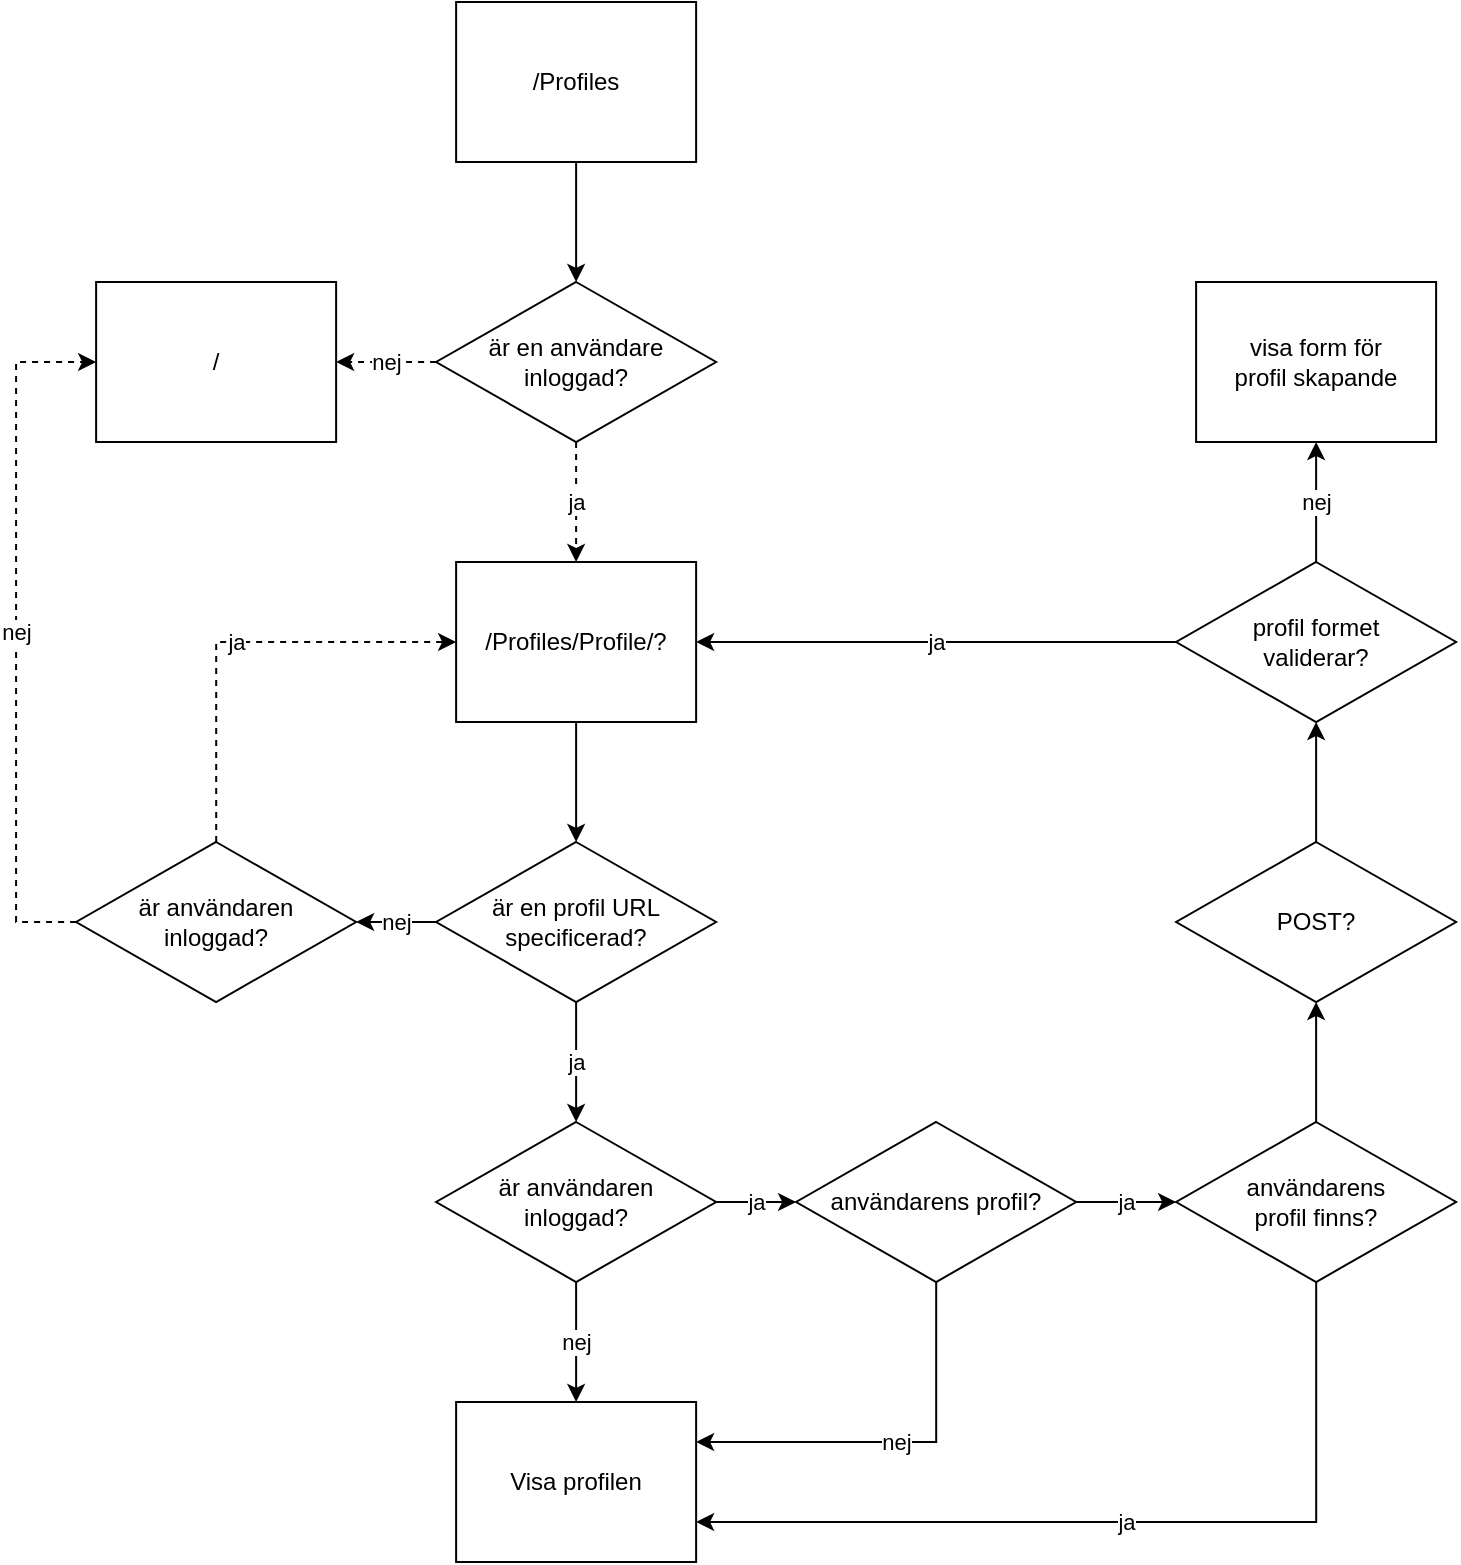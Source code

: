 <mxfile version="14.4.9" type="github">
  <diagram id="zfjl75SE2xE2Baz_tYvl" name="Page-1">
    <mxGraphModel dx="1673" dy="948" grid="1" gridSize="10" guides="1" tooltips="1" connect="1" arrows="1" fold="1" page="1" pageScale="1" pageWidth="2000" pageHeight="2000" math="0" shadow="0">
      <root>
        <mxCell id="0" />
        <mxCell id="1" parent="0" />
        <mxCell id="Hq7Z3gzfRX-pimA4vsyu-4" value="" style="edgeStyle=orthogonalEdgeStyle;rounded=0;orthogonalLoop=1;jettySize=auto;html=1;" edge="1" parent="1" source="Hq7Z3gzfRX-pimA4vsyu-1" target="Hq7Z3gzfRX-pimA4vsyu-3">
          <mxGeometry relative="1" as="geometry" />
        </mxCell>
        <mxCell id="Hq7Z3gzfRX-pimA4vsyu-1" value="/Profiles" style="rounded=0;whiteSpace=wrap;html=1;" vertex="1" parent="1">
          <mxGeometry x="260.06" y="40" width="120" height="80" as="geometry" />
        </mxCell>
        <mxCell id="Hq7Z3gzfRX-pimA4vsyu-11" value="" style="edgeStyle=orthogonalEdgeStyle;rounded=0;orthogonalLoop=1;jettySize=auto;html=1;" edge="1" parent="1" source="Hq7Z3gzfRX-pimA4vsyu-2" target="Hq7Z3gzfRX-pimA4vsyu-12">
          <mxGeometry relative="1" as="geometry">
            <mxPoint x="320.06" y="480" as="targetPoint" />
          </mxGeometry>
        </mxCell>
        <mxCell id="Hq7Z3gzfRX-pimA4vsyu-2" value="/Profiles/Profile/?" style="rounded=0;whiteSpace=wrap;html=1;" vertex="1" parent="1">
          <mxGeometry x="260.06" y="320" width="120" height="80" as="geometry" />
        </mxCell>
        <mxCell id="Hq7Z3gzfRX-pimA4vsyu-7" value="ja" style="edgeStyle=orthogonalEdgeStyle;rounded=0;orthogonalLoop=1;jettySize=auto;html=1;dashed=1;" edge="1" parent="1" source="Hq7Z3gzfRX-pimA4vsyu-3" target="Hq7Z3gzfRX-pimA4vsyu-2">
          <mxGeometry relative="1" as="geometry" />
        </mxCell>
        <mxCell id="Hq7Z3gzfRX-pimA4vsyu-9" value="nej" style="edgeStyle=orthogonalEdgeStyle;rounded=0;orthogonalLoop=1;jettySize=auto;html=1;dashed=1;" edge="1" parent="1" source="Hq7Z3gzfRX-pimA4vsyu-3" target="Hq7Z3gzfRX-pimA4vsyu-8">
          <mxGeometry relative="1" as="geometry" />
        </mxCell>
        <mxCell id="Hq7Z3gzfRX-pimA4vsyu-3" value="är en användare&lt;br&gt;inloggad?" style="rhombus;whiteSpace=wrap;html=1;rounded=0;" vertex="1" parent="1">
          <mxGeometry x="250.06" y="180" width="140" height="80" as="geometry" />
        </mxCell>
        <mxCell id="Hq7Z3gzfRX-pimA4vsyu-8" value="/" style="whiteSpace=wrap;html=1;rounded=0;" vertex="1" parent="1">
          <mxGeometry x="80.06" y="180" width="120" height="80" as="geometry" />
        </mxCell>
        <mxCell id="Hq7Z3gzfRX-pimA4vsyu-14" value="nej" style="edgeStyle=orthogonalEdgeStyle;rounded=0;orthogonalLoop=1;jettySize=auto;html=1;" edge="1" parent="1" source="Hq7Z3gzfRX-pimA4vsyu-12" target="Hq7Z3gzfRX-pimA4vsyu-15">
          <mxGeometry relative="1" as="geometry">
            <mxPoint x="440.06" y="500" as="targetPoint" />
          </mxGeometry>
        </mxCell>
        <mxCell id="Hq7Z3gzfRX-pimA4vsyu-21" value="ja" style="edgeStyle=orthogonalEdgeStyle;rounded=0;orthogonalLoop=1;jettySize=auto;html=1;" edge="1" parent="1" source="Hq7Z3gzfRX-pimA4vsyu-12" target="Hq7Z3gzfRX-pimA4vsyu-22">
          <mxGeometry relative="1" as="geometry">
            <mxPoint x="320.06" y="580" as="targetPoint" />
          </mxGeometry>
        </mxCell>
        <mxCell id="Hq7Z3gzfRX-pimA4vsyu-12" value="är en profil URL&lt;br&gt;specificerad?" style="rhombus;whiteSpace=wrap;html=1;rounded=0;" vertex="1" parent="1">
          <mxGeometry x="250.06" y="460" width="140" height="80" as="geometry" />
        </mxCell>
        <mxCell id="Hq7Z3gzfRX-pimA4vsyu-17" value="nej" style="edgeStyle=orthogonalEdgeStyle;rounded=0;orthogonalLoop=1;jettySize=auto;html=1;entryX=0;entryY=0.5;entryDx=0;entryDy=0;dashed=1;" edge="1" parent="1" source="Hq7Z3gzfRX-pimA4vsyu-15" target="Hq7Z3gzfRX-pimA4vsyu-8">
          <mxGeometry relative="1" as="geometry">
            <mxPoint x="620.06" y="500" as="targetPoint" />
            <Array as="points">
              <mxPoint x="40.06" y="500" />
              <mxPoint x="40.06" y="220" />
            </Array>
          </mxGeometry>
        </mxCell>
        <mxCell id="Hq7Z3gzfRX-pimA4vsyu-19" value="ja" style="edgeStyle=orthogonalEdgeStyle;rounded=0;orthogonalLoop=1;jettySize=auto;html=1;entryX=0;entryY=0.5;entryDx=0;entryDy=0;dashed=1;" edge="1" parent="1" source="Hq7Z3gzfRX-pimA4vsyu-15" target="Hq7Z3gzfRX-pimA4vsyu-2">
          <mxGeometry relative="1" as="geometry">
            <mxPoint x="340.06" y="360" as="targetPoint" />
            <Array as="points">
              <mxPoint x="140.06" y="360" />
            </Array>
          </mxGeometry>
        </mxCell>
        <mxCell id="Hq7Z3gzfRX-pimA4vsyu-15" value="är användaren&lt;br&gt;inloggad?" style="rhombus;whiteSpace=wrap;html=1;rounded=0;" vertex="1" parent="1">
          <mxGeometry x="70.06" y="460" width="140" height="80" as="geometry" />
        </mxCell>
        <mxCell id="Hq7Z3gzfRX-pimA4vsyu-24" value="ja" style="edgeStyle=orthogonalEdgeStyle;rounded=0;orthogonalLoop=1;jettySize=auto;html=1;" edge="1" parent="1" source="Hq7Z3gzfRX-pimA4vsyu-22" target="Hq7Z3gzfRX-pimA4vsyu-23">
          <mxGeometry relative="1" as="geometry" />
        </mxCell>
        <mxCell id="Hq7Z3gzfRX-pimA4vsyu-30" value="nej" style="edgeStyle=orthogonalEdgeStyle;rounded=0;orthogonalLoop=1;jettySize=auto;html=1;" edge="1" parent="1" source="Hq7Z3gzfRX-pimA4vsyu-22" target="Hq7Z3gzfRX-pimA4vsyu-29">
          <mxGeometry relative="1" as="geometry" />
        </mxCell>
        <mxCell id="Hq7Z3gzfRX-pimA4vsyu-22" value="är användaren&lt;br&gt;inloggad?" style="rhombus;whiteSpace=wrap;html=1;rounded=0;" vertex="1" parent="1">
          <mxGeometry x="250.06" y="600" width="140" height="80" as="geometry" />
        </mxCell>
        <mxCell id="Hq7Z3gzfRX-pimA4vsyu-28" value="ja" style="edgeStyle=orthogonalEdgeStyle;rounded=0;orthogonalLoop=1;jettySize=auto;html=1;" edge="1" parent="1" source="Hq7Z3gzfRX-pimA4vsyu-23" target="Hq7Z3gzfRX-pimA4vsyu-27">
          <mxGeometry relative="1" as="geometry" />
        </mxCell>
        <mxCell id="Hq7Z3gzfRX-pimA4vsyu-31" value="nej" style="edgeStyle=orthogonalEdgeStyle;rounded=0;orthogonalLoop=1;jettySize=auto;html=1;entryX=1;entryY=0.25;entryDx=0;entryDy=0;" edge="1" parent="1" source="Hq7Z3gzfRX-pimA4vsyu-23" target="Hq7Z3gzfRX-pimA4vsyu-29">
          <mxGeometry relative="1" as="geometry">
            <Array as="points">
              <mxPoint x="500.06" y="760" />
            </Array>
          </mxGeometry>
        </mxCell>
        <mxCell id="Hq7Z3gzfRX-pimA4vsyu-23" value="användarens profil?" style="rhombus;whiteSpace=wrap;html=1;rounded=0;" vertex="1" parent="1">
          <mxGeometry x="430.06" y="600" width="140" height="80" as="geometry" />
        </mxCell>
        <mxCell id="Hq7Z3gzfRX-pimA4vsyu-32" value="ja" style="edgeStyle=orthogonalEdgeStyle;rounded=0;orthogonalLoop=1;jettySize=auto;html=1;entryX=1;entryY=0.75;entryDx=0;entryDy=0;" edge="1" parent="1" source="Hq7Z3gzfRX-pimA4vsyu-27" target="Hq7Z3gzfRX-pimA4vsyu-29">
          <mxGeometry relative="1" as="geometry">
            <mxPoint x="580.06" y="750" as="targetPoint" />
            <Array as="points">
              <mxPoint x="690.06" y="800" />
            </Array>
          </mxGeometry>
        </mxCell>
        <mxCell id="Hq7Z3gzfRX-pimA4vsyu-36" value="" style="edgeStyle=orthogonalEdgeStyle;rounded=0;orthogonalLoop=1;jettySize=auto;html=1;" edge="1" parent="1" source="Hq7Z3gzfRX-pimA4vsyu-27" target="Hq7Z3gzfRX-pimA4vsyu-35">
          <mxGeometry relative="1" as="geometry" />
        </mxCell>
        <mxCell id="Hq7Z3gzfRX-pimA4vsyu-27" value="användarens&lt;br&gt;profil finns?" style="rhombus;whiteSpace=wrap;html=1;rounded=0;" vertex="1" parent="1">
          <mxGeometry x="620.06" y="600" width="140" height="80" as="geometry" />
        </mxCell>
        <mxCell id="Hq7Z3gzfRX-pimA4vsyu-29" value="Visa profilen" style="whiteSpace=wrap;html=1;rounded=0;" vertex="1" parent="1">
          <mxGeometry x="260.06" y="740" width="120" height="80" as="geometry" />
        </mxCell>
        <mxCell id="Hq7Z3gzfRX-pimA4vsyu-40" value="" style="edgeStyle=orthogonalEdgeStyle;rounded=0;orthogonalLoop=1;jettySize=auto;html=1;" edge="1" parent="1" source="Hq7Z3gzfRX-pimA4vsyu-35" target="Hq7Z3gzfRX-pimA4vsyu-39">
          <mxGeometry relative="1" as="geometry" />
        </mxCell>
        <mxCell id="Hq7Z3gzfRX-pimA4vsyu-35" value="POST?" style="rhombus;whiteSpace=wrap;html=1;rounded=0;" vertex="1" parent="1">
          <mxGeometry x="620.06" y="460" width="140" height="80" as="geometry" />
        </mxCell>
        <mxCell id="Hq7Z3gzfRX-pimA4vsyu-41" value="ja" style="edgeStyle=orthogonalEdgeStyle;rounded=0;orthogonalLoop=1;jettySize=auto;html=1;entryX=1;entryY=0.5;entryDx=0;entryDy=0;" edge="1" parent="1" source="Hq7Z3gzfRX-pimA4vsyu-39" target="Hq7Z3gzfRX-pimA4vsyu-2">
          <mxGeometry relative="1" as="geometry">
            <mxPoint x="390.06" y="360" as="targetPoint" />
          </mxGeometry>
        </mxCell>
        <mxCell id="Hq7Z3gzfRX-pimA4vsyu-43" value="nej" style="edgeStyle=orthogonalEdgeStyle;rounded=0;orthogonalLoop=1;jettySize=auto;html=1;" edge="1" parent="1" source="Hq7Z3gzfRX-pimA4vsyu-39" target="Hq7Z3gzfRX-pimA4vsyu-42">
          <mxGeometry relative="1" as="geometry" />
        </mxCell>
        <mxCell id="Hq7Z3gzfRX-pimA4vsyu-39" value="profil formet&lt;br&gt;validerar?" style="rhombus;whiteSpace=wrap;html=1;rounded=0;" vertex="1" parent="1">
          <mxGeometry x="620.06" y="320" width="140" height="80" as="geometry" />
        </mxCell>
        <mxCell id="Hq7Z3gzfRX-pimA4vsyu-42" value="visa form för&lt;br&gt;profil skapande" style="whiteSpace=wrap;html=1;rounded=0;" vertex="1" parent="1">
          <mxGeometry x="630.06" y="180" width="120" height="80" as="geometry" />
        </mxCell>
      </root>
    </mxGraphModel>
  </diagram>
</mxfile>
